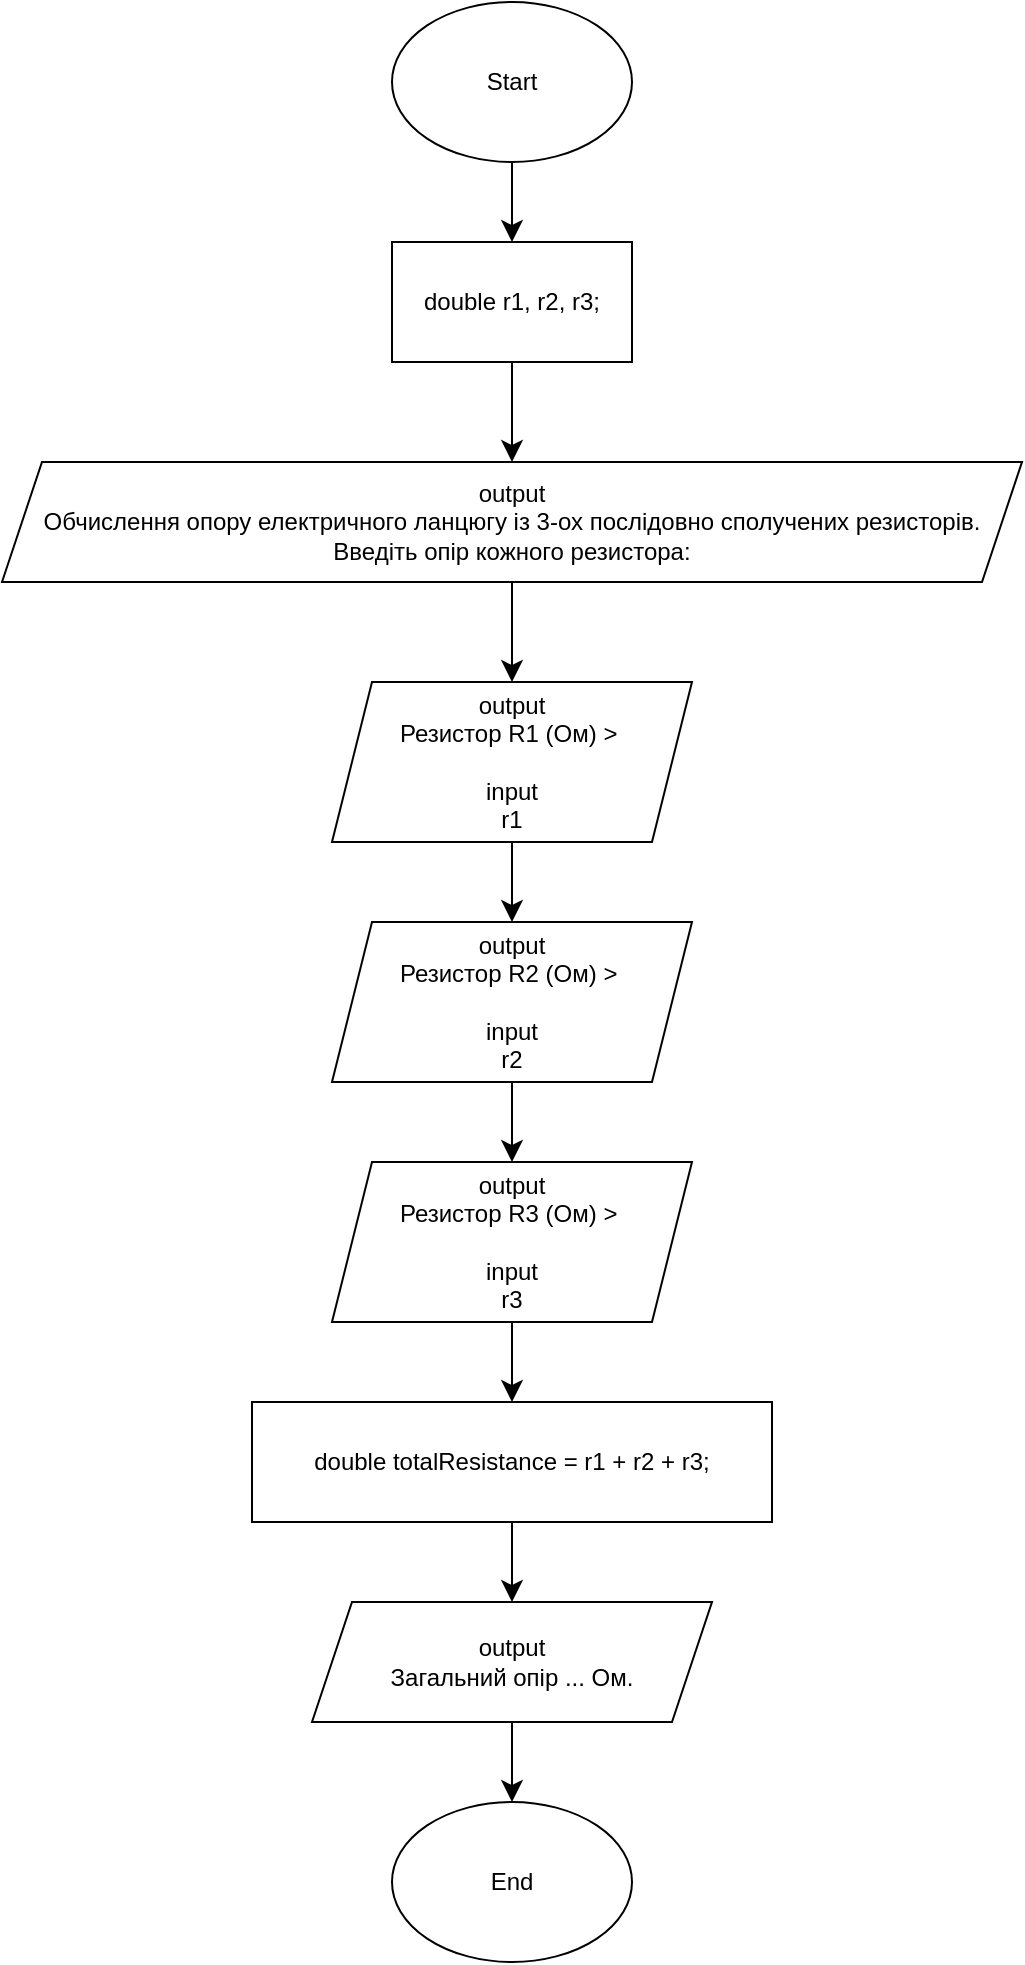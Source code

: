 <mxfile version="25.0.0">
  <diagram name="Page-1" id="e71unuatEAGvmhvDEqMK">
    <mxGraphModel dx="529" dy="325" grid="1" gridSize="10" guides="1" tooltips="1" connect="1" arrows="1" fold="1" page="1" pageScale="1" pageWidth="850" pageHeight="1100" math="0" shadow="0">
      <root>
        <mxCell id="0" />
        <mxCell id="1" parent="0" />
        <mxCell id="LNdbfIoY02ldZCpGgh4m-11" value="" style="edgeStyle=none;curved=1;rounded=0;orthogonalLoop=1;jettySize=auto;html=1;fontSize=12;startSize=8;endSize=8;" edge="1" parent="1" source="LNdbfIoY02ldZCpGgh4m-1" target="LNdbfIoY02ldZCpGgh4m-4">
          <mxGeometry relative="1" as="geometry" />
        </mxCell>
        <mxCell id="LNdbfIoY02ldZCpGgh4m-1" value="Start" style="ellipse;whiteSpace=wrap;html=1;" vertex="1" parent="1">
          <mxGeometry x="210" y="20" width="120" height="80" as="geometry" />
        </mxCell>
        <mxCell id="LNdbfIoY02ldZCpGgh4m-2" value="End" style="ellipse;whiteSpace=wrap;html=1;" vertex="1" parent="1">
          <mxGeometry x="210" y="920" width="120" height="80" as="geometry" />
        </mxCell>
        <mxCell id="LNdbfIoY02ldZCpGgh4m-13" value="" style="edgeStyle=none;curved=1;rounded=0;orthogonalLoop=1;jettySize=auto;html=1;fontSize=12;startSize=8;endSize=8;" edge="1" parent="1" source="LNdbfIoY02ldZCpGgh4m-3" target="LNdbfIoY02ldZCpGgh4m-7">
          <mxGeometry relative="1" as="geometry" />
        </mxCell>
        <mxCell id="LNdbfIoY02ldZCpGgh4m-3" value="output&lt;br&gt;&lt;div&gt;Обчислення опору електричного ланцюгу із 3-ох послідовно сполучених резисторів.&lt;/div&gt;&lt;div&gt;Введіть опір кожного резистора:&lt;/div&gt;" style="shape=parallelogram;perimeter=parallelogramPerimeter;whiteSpace=wrap;html=1;fixedSize=1;" vertex="1" parent="1">
          <mxGeometry x="15" y="250" width="510" height="60" as="geometry" />
        </mxCell>
        <mxCell id="LNdbfIoY02ldZCpGgh4m-12" value="" style="edgeStyle=none;curved=1;rounded=0;orthogonalLoop=1;jettySize=auto;html=1;fontSize=12;startSize=8;endSize=8;" edge="1" parent="1" source="LNdbfIoY02ldZCpGgh4m-4" target="LNdbfIoY02ldZCpGgh4m-3">
          <mxGeometry relative="1" as="geometry" />
        </mxCell>
        <mxCell id="LNdbfIoY02ldZCpGgh4m-4" value="double r1, r2, r3;" style="rounded=0;whiteSpace=wrap;html=1;" vertex="1" parent="1">
          <mxGeometry x="210" y="140" width="120" height="60" as="geometry" />
        </mxCell>
        <mxCell id="LNdbfIoY02ldZCpGgh4m-17" value="" style="edgeStyle=none;curved=1;rounded=0;orthogonalLoop=1;jettySize=auto;html=1;fontSize=12;startSize=8;endSize=8;" edge="1" parent="1" source="LNdbfIoY02ldZCpGgh4m-5" target="LNdbfIoY02ldZCpGgh4m-10">
          <mxGeometry relative="1" as="geometry" />
        </mxCell>
        <mxCell id="LNdbfIoY02ldZCpGgh4m-5" value="double totalResistance = r1 + r2 + r3;" style="rounded=0;whiteSpace=wrap;html=1;" vertex="1" parent="1">
          <mxGeometry x="140" y="720" width="260" height="60" as="geometry" />
        </mxCell>
        <mxCell id="LNdbfIoY02ldZCpGgh4m-14" value="" style="edgeStyle=none;curved=1;rounded=0;orthogonalLoop=1;jettySize=auto;html=1;fontSize=12;startSize=8;endSize=8;" edge="1" parent="1" source="LNdbfIoY02ldZCpGgh4m-7" target="LNdbfIoY02ldZCpGgh4m-8">
          <mxGeometry relative="1" as="geometry" />
        </mxCell>
        <mxCell id="LNdbfIoY02ldZCpGgh4m-7" value="output&lt;br&gt;Резистор R1 (Ом) &amp;gt;&amp;nbsp;&lt;br&gt;&lt;br&gt;input&lt;br&gt;r1" style="shape=parallelogram;perimeter=parallelogramPerimeter;whiteSpace=wrap;html=1;fixedSize=1;" vertex="1" parent="1">
          <mxGeometry x="180" y="360" width="180" height="80" as="geometry" />
        </mxCell>
        <mxCell id="LNdbfIoY02ldZCpGgh4m-15" value="" style="edgeStyle=none;curved=1;rounded=0;orthogonalLoop=1;jettySize=auto;html=1;fontSize=12;startSize=8;endSize=8;" edge="1" parent="1" source="LNdbfIoY02ldZCpGgh4m-8" target="LNdbfIoY02ldZCpGgh4m-9">
          <mxGeometry relative="1" as="geometry" />
        </mxCell>
        <mxCell id="LNdbfIoY02ldZCpGgh4m-8" value="output&lt;br&gt;Резистор R2 (Ом) &amp;gt;&amp;nbsp;&lt;br&gt;&lt;br&gt;input&lt;br&gt;r2" style="shape=parallelogram;perimeter=parallelogramPerimeter;whiteSpace=wrap;html=1;fixedSize=1;" vertex="1" parent="1">
          <mxGeometry x="180" y="480" width="180" height="80" as="geometry" />
        </mxCell>
        <mxCell id="LNdbfIoY02ldZCpGgh4m-16" value="" style="edgeStyle=none;curved=1;rounded=0;orthogonalLoop=1;jettySize=auto;html=1;fontSize=12;startSize=8;endSize=8;entryX=0.5;entryY=0;entryDx=0;entryDy=0;" edge="1" parent="1" source="LNdbfIoY02ldZCpGgh4m-9" target="LNdbfIoY02ldZCpGgh4m-5">
          <mxGeometry relative="1" as="geometry" />
        </mxCell>
        <mxCell id="LNdbfIoY02ldZCpGgh4m-9" value="output&lt;br&gt;Резистор R3 (Ом) &amp;gt;&amp;nbsp;&lt;br&gt;&lt;br&gt;input&lt;br&gt;r3" style="shape=parallelogram;perimeter=parallelogramPerimeter;whiteSpace=wrap;html=1;fixedSize=1;" vertex="1" parent="1">
          <mxGeometry x="180" y="600" width="180" height="80" as="geometry" />
        </mxCell>
        <mxCell id="LNdbfIoY02ldZCpGgh4m-18" value="" style="edgeStyle=none;curved=1;rounded=0;orthogonalLoop=1;jettySize=auto;html=1;fontSize=12;startSize=8;endSize=8;" edge="1" parent="1" source="LNdbfIoY02ldZCpGgh4m-10" target="LNdbfIoY02ldZCpGgh4m-2">
          <mxGeometry relative="1" as="geometry" />
        </mxCell>
        <mxCell id="LNdbfIoY02ldZCpGgh4m-10" value="output&lt;br&gt;Загальний опір ... Ом." style="shape=parallelogram;perimeter=parallelogramPerimeter;whiteSpace=wrap;html=1;fixedSize=1;" vertex="1" parent="1">
          <mxGeometry x="170" y="820" width="200" height="60" as="geometry" />
        </mxCell>
      </root>
    </mxGraphModel>
  </diagram>
</mxfile>

